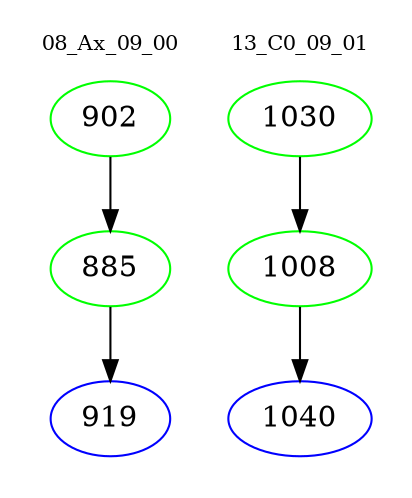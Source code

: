 digraph{
subgraph cluster_0 {
color = white
label = "08_Ax_09_00";
fontsize=10;
T0_902 [label="902", color="green"]
T0_902 -> T0_885 [color="black"]
T0_885 [label="885", color="green"]
T0_885 -> T0_919 [color="black"]
T0_919 [label="919", color="blue"]
}
subgraph cluster_1 {
color = white
label = "13_C0_09_01";
fontsize=10;
T1_1030 [label="1030", color="green"]
T1_1030 -> T1_1008 [color="black"]
T1_1008 [label="1008", color="green"]
T1_1008 -> T1_1040 [color="black"]
T1_1040 [label="1040", color="blue"]
}
}
